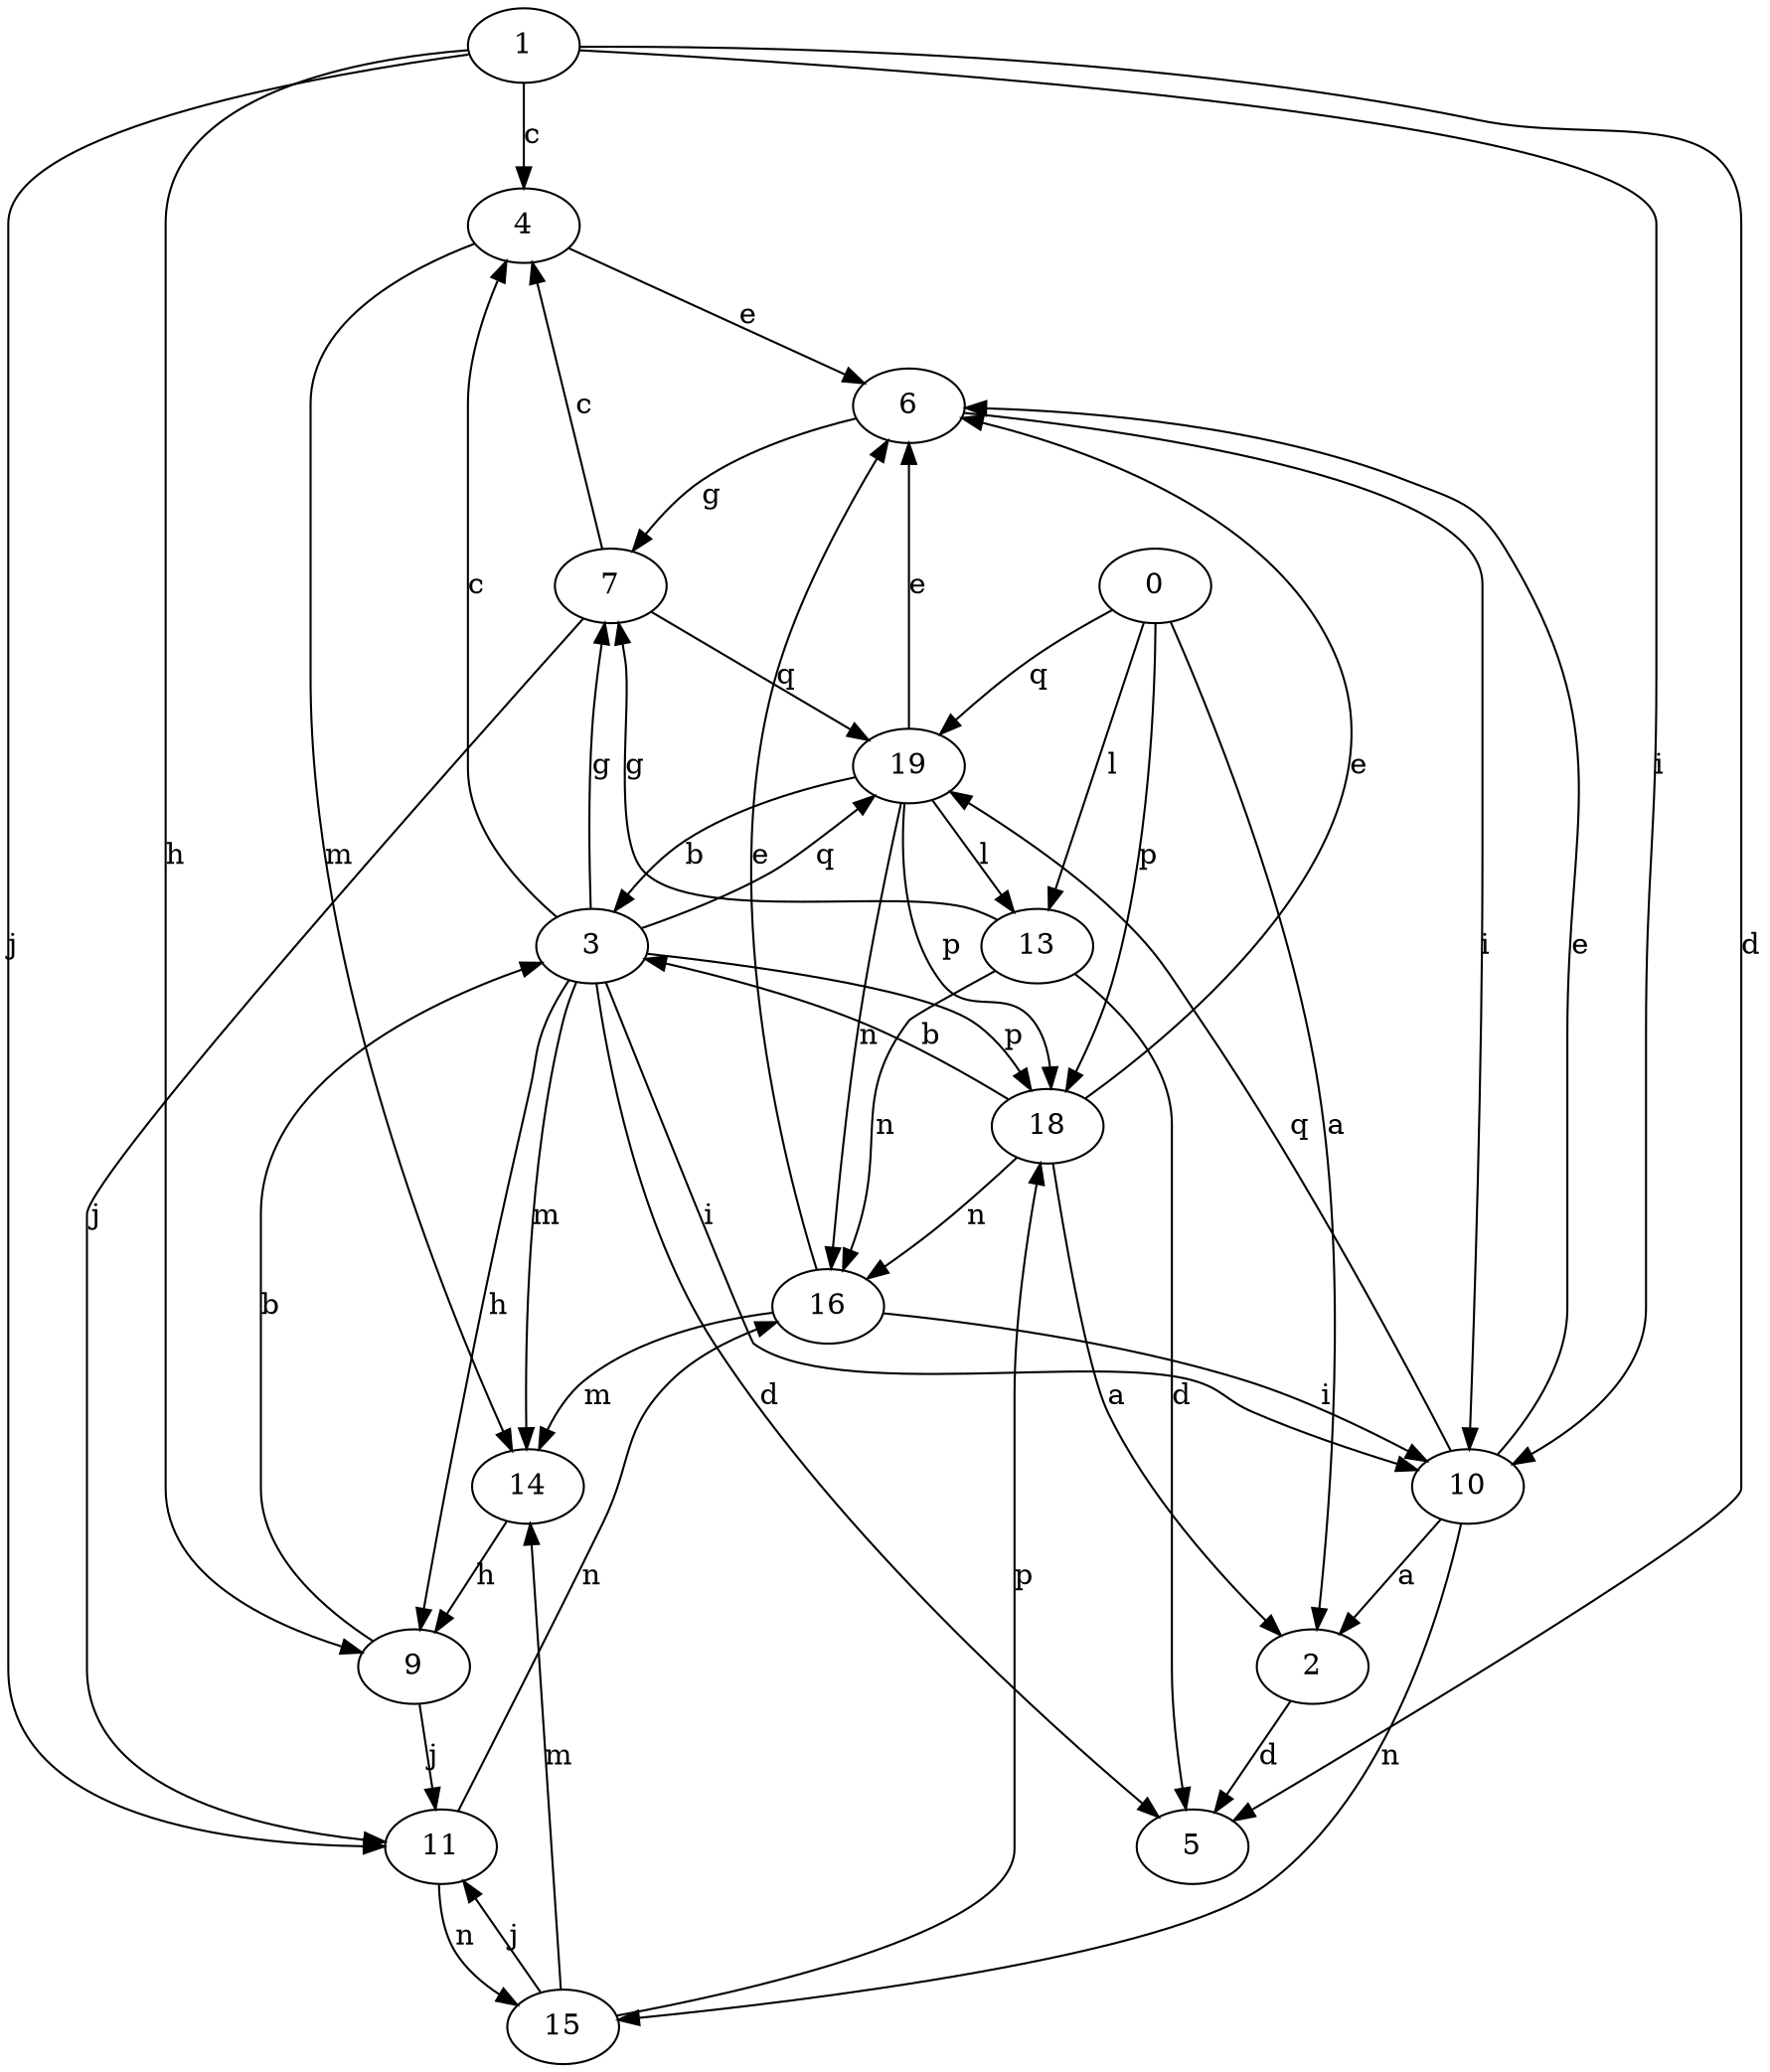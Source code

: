 strict digraph  {
1;
2;
3;
0;
4;
5;
6;
7;
9;
10;
11;
13;
14;
15;
16;
18;
19;
1 -> 4  [label=c];
1 -> 5  [label=d];
1 -> 9  [label=h];
1 -> 10  [label=i];
1 -> 11  [label=j];
2 -> 5  [label=d];
3 -> 4  [label=c];
3 -> 5  [label=d];
3 -> 7  [label=g];
3 -> 9  [label=h];
3 -> 10  [label=i];
3 -> 14  [label=m];
3 -> 18  [label=p];
3 -> 19  [label=q];
0 -> 2  [label=a];
0 -> 13  [label=l];
0 -> 18  [label=p];
0 -> 19  [label=q];
4 -> 6  [label=e];
4 -> 14  [label=m];
6 -> 7  [label=g];
6 -> 10  [label=i];
7 -> 4  [label=c];
7 -> 11  [label=j];
7 -> 19  [label=q];
9 -> 3  [label=b];
9 -> 11  [label=j];
10 -> 2  [label=a];
10 -> 6  [label=e];
10 -> 15  [label=n];
10 -> 19  [label=q];
11 -> 15  [label=n];
11 -> 16  [label=n];
13 -> 5  [label=d];
13 -> 7  [label=g];
13 -> 16  [label=n];
14 -> 9  [label=h];
15 -> 11  [label=j];
15 -> 14  [label=m];
15 -> 18  [label=p];
16 -> 6  [label=e];
16 -> 10  [label=i];
16 -> 14  [label=m];
18 -> 2  [label=a];
18 -> 3  [label=b];
18 -> 6  [label=e];
18 -> 16  [label=n];
19 -> 3  [label=b];
19 -> 6  [label=e];
19 -> 13  [label=l];
19 -> 16  [label=n];
19 -> 18  [label=p];
}
